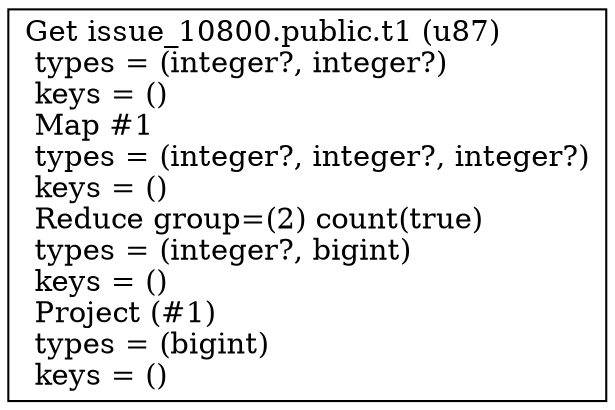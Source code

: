 digraph G {
    node0 [shape = record, label=" Get issue_10800.public.t1 (u87)\l  types = (integer?, integer?)\l  keys = ()\l Map #1\l  types = (integer?, integer?, integer?)\l  keys = ()\l Reduce group=(2) count(true)\l  types = (integer?, bigint)\l  keys = ()\l Project (#1)\l  types = (bigint)\l  keys = ()\l"]
}

